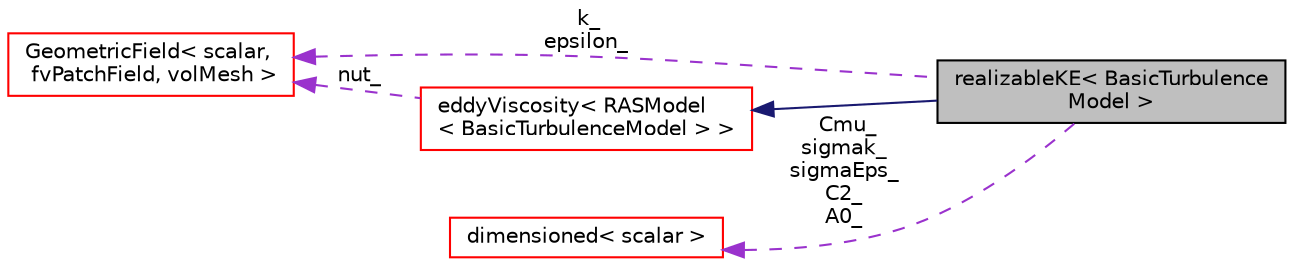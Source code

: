 digraph "realizableKE&lt; BasicTurbulenceModel &gt;"
{
  bgcolor="transparent";
  edge [fontname="Helvetica",fontsize="10",labelfontname="Helvetica",labelfontsize="10"];
  node [fontname="Helvetica",fontsize="10",shape=record];
  rankdir="LR";
  Node8 [label="realizableKE\< BasicTurbulence\lModel \>",height=0.2,width=0.4,color="black", fillcolor="grey75", style="filled", fontcolor="black"];
  Node9 -> Node8 [dir="back",color="midnightblue",fontsize="10",style="solid",fontname="Helvetica"];
  Node9 [label="eddyViscosity\< RASModel\l\< BasicTurbulenceModel \> \>",height=0.2,width=0.4,color="red",URL="$a32189.html"];
  Node22 -> Node9 [dir="back",color="darkorchid3",fontsize="10",style="dashed",label=" nut_" ,fontname="Helvetica"];
  Node22 [label="GeometricField\< scalar,\l fvPatchField, volMesh \>",height=0.2,width=0.4,color="red",URL="$a23249.html"];
  Node22 -> Node8 [dir="back",color="darkorchid3",fontsize="10",style="dashed",label=" k_\nepsilon_" ,fontname="Helvetica"];
  Node19 -> Node8 [dir="back",color="darkorchid3",fontsize="10",style="dashed",label=" Cmu_\nsigmak_\nsigmaEps_\nC2_\nA0_" ,fontname="Helvetica"];
  Node19 [label="dimensioned\< scalar \>",height=0.2,width=0.4,color="red",URL="$a27473.html"];
}

